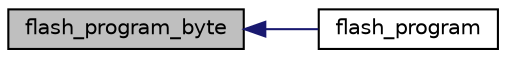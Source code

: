 digraph "flash_program_byte"
{
  edge [fontname="Helvetica",fontsize="10",labelfontname="Helvetica",labelfontsize="10"];
  node [fontname="Helvetica",fontsize="10",shape=record];
  rankdir="LR";
  Node1 [label="flash_program_byte",height=0.2,width=0.4,color="black", fillcolor="grey75", style="filled", fontcolor="black"];
  Node1 -> Node2 [dir="back",color="midnightblue",fontsize="10",style="solid",fontname="Helvetica"];
  Node2 [label="flash_program",height=0.2,width=0.4,color="black", fillcolor="white", style="filled",URL="$group__flash__file.html#ga9149ea4d291a737b89ca7475471806a0",tooltip="Program a Data Block to FLASH. "];
}
